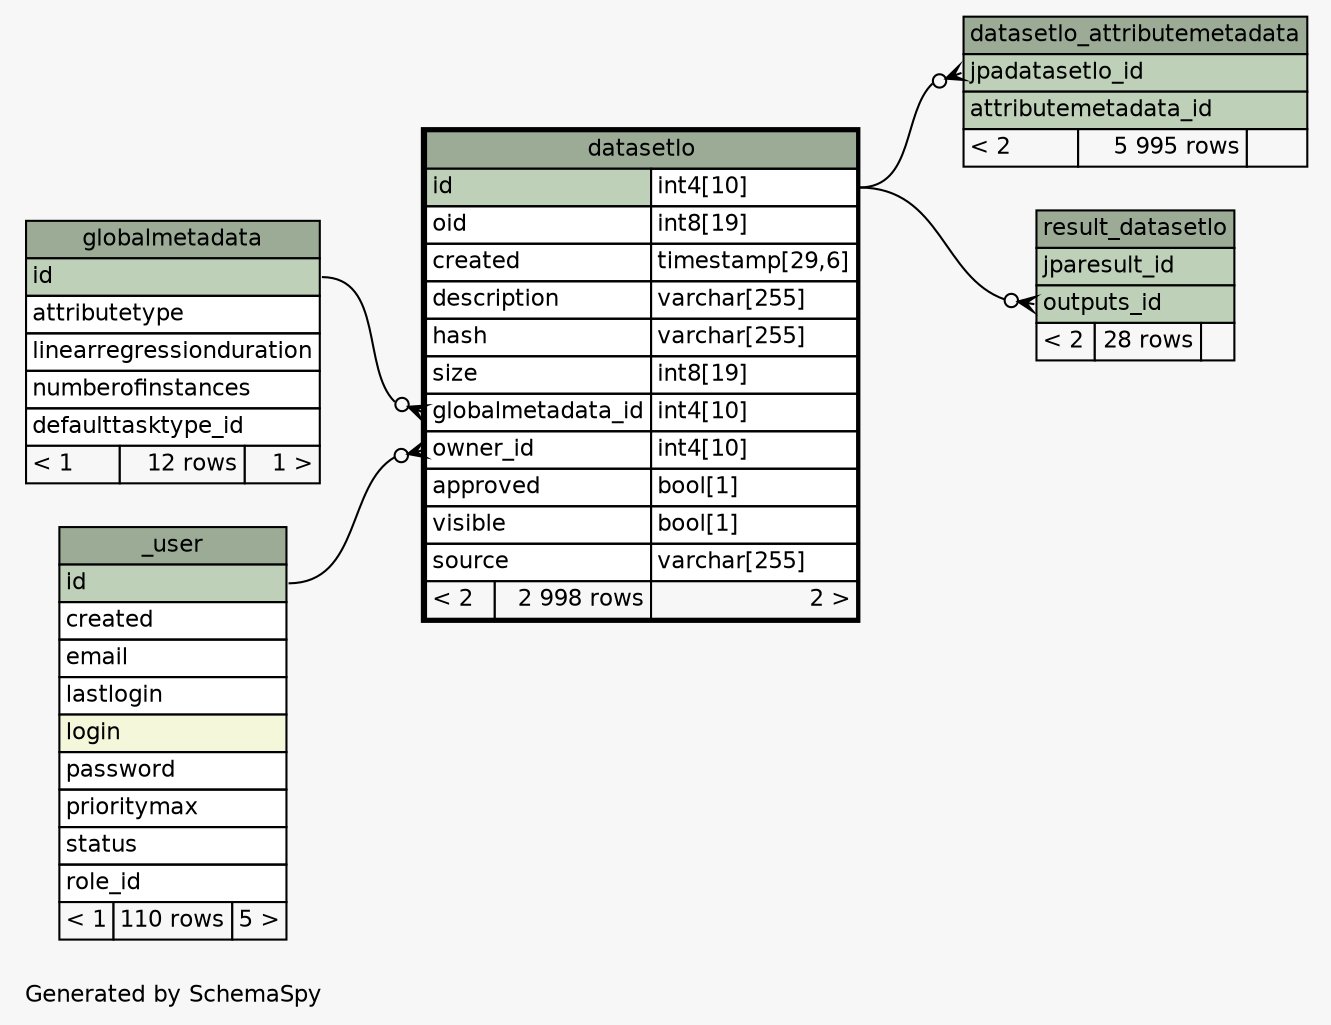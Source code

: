 // dot 2.38.0 on Mac OS X 10.9.4
// SchemaSpy rev 590
digraph "oneDegreeRelationshipsDiagram" {
  graph [
    rankdir="RL"
    bgcolor="#f7f7f7"
    label="\nGenerated by SchemaSpy"
    labeljust="l"
    nodesep="0.18"
    ranksep="0.46"
    fontname="Helvetica"
    fontsize="11"
  ];
  node [
    fontname="Helvetica"
    fontsize="11"
    shape="plaintext"
  ];
  edge [
    arrowsize="0.8"
  ];
  "datasetlo":"globalmetadata_id":w -> "globalmetadata":"id":e [arrowhead=none dir=back arrowtail=crowodot];
  "datasetlo":"owner_id":w -> "_user":"id":e [arrowhead=none dir=back arrowtail=crowodot];
  "datasetlo_attributemetadata":"jpadatasetlo_id":w -> "datasetlo":"id.type":e [arrowhead=none dir=back arrowtail=crowodot];
  "result_datasetlo":"outputs_id":w -> "datasetlo":"id.type":e [arrowhead=none dir=back arrowtail=crowodot];
  "_user" [
    label=<
    <TABLE BORDER="0" CELLBORDER="1" CELLSPACING="0" BGCOLOR="#ffffff">
      <TR><TD COLSPAN="3" BGCOLOR="#9bab96" ALIGN="CENTER">_user</TD></TR>
      <TR><TD PORT="id" COLSPAN="3" BGCOLOR="#bed1b8" ALIGN="LEFT">id</TD></TR>
      <TR><TD PORT="created" COLSPAN="3" ALIGN="LEFT">created</TD></TR>
      <TR><TD PORT="email" COLSPAN="3" ALIGN="LEFT">email</TD></TR>
      <TR><TD PORT="lastlogin" COLSPAN="3" ALIGN="LEFT">lastlogin</TD></TR>
      <TR><TD PORT="login" COLSPAN="3" BGCOLOR="#f4f7da" ALIGN="LEFT">login</TD></TR>
      <TR><TD PORT="password" COLSPAN="3" ALIGN="LEFT">password</TD></TR>
      <TR><TD PORT="prioritymax" COLSPAN="3" ALIGN="LEFT">prioritymax</TD></TR>
      <TR><TD PORT="status" COLSPAN="3" ALIGN="LEFT">status</TD></TR>
      <TR><TD PORT="role_id" COLSPAN="3" ALIGN="LEFT">role_id</TD></TR>
      <TR><TD ALIGN="LEFT" BGCOLOR="#f7f7f7">&lt; 1</TD><TD ALIGN="RIGHT" BGCOLOR="#f7f7f7">110 rows</TD><TD ALIGN="RIGHT" BGCOLOR="#f7f7f7">5 &gt;</TD></TR>
    </TABLE>>
    URL="_user.html"
    tooltip="_user"
  ];
  "datasetlo" [
    label=<
    <TABLE BORDER="2" CELLBORDER="1" CELLSPACING="0" BGCOLOR="#ffffff">
      <TR><TD COLSPAN="3" BGCOLOR="#9bab96" ALIGN="CENTER">datasetlo</TD></TR>
      <TR><TD PORT="id" COLSPAN="2" BGCOLOR="#bed1b8" ALIGN="LEFT">id</TD><TD PORT="id.type" ALIGN="LEFT">int4[10]</TD></TR>
      <TR><TD PORT="oid" COLSPAN="2" ALIGN="LEFT">oid</TD><TD PORT="oid.type" ALIGN="LEFT">int8[19]</TD></TR>
      <TR><TD PORT="created" COLSPAN="2" ALIGN="LEFT">created</TD><TD PORT="created.type" ALIGN="LEFT">timestamp[29,6]</TD></TR>
      <TR><TD PORT="description" COLSPAN="2" ALIGN="LEFT">description</TD><TD PORT="description.type" ALIGN="LEFT">varchar[255]</TD></TR>
      <TR><TD PORT="hash" COLSPAN="2" ALIGN="LEFT">hash</TD><TD PORT="hash.type" ALIGN="LEFT">varchar[255]</TD></TR>
      <TR><TD PORT="size" COLSPAN="2" ALIGN="LEFT">size</TD><TD PORT="size.type" ALIGN="LEFT">int8[19]</TD></TR>
      <TR><TD PORT="globalmetadata_id" COLSPAN="2" ALIGN="LEFT">globalmetadata_id</TD><TD PORT="globalmetadata_id.type" ALIGN="LEFT">int4[10]</TD></TR>
      <TR><TD PORT="owner_id" COLSPAN="2" ALIGN="LEFT">owner_id</TD><TD PORT="owner_id.type" ALIGN="LEFT">int4[10]</TD></TR>
      <TR><TD PORT="approved" COLSPAN="2" ALIGN="LEFT">approved</TD><TD PORT="approved.type" ALIGN="LEFT">bool[1]</TD></TR>
      <TR><TD PORT="visible" COLSPAN="2" ALIGN="LEFT">visible</TD><TD PORT="visible.type" ALIGN="LEFT">bool[1]</TD></TR>
      <TR><TD PORT="source" COLSPAN="2" ALIGN="LEFT">source</TD><TD PORT="source.type" ALIGN="LEFT">varchar[255]</TD></TR>
      <TR><TD ALIGN="LEFT" BGCOLOR="#f7f7f7">&lt; 2</TD><TD ALIGN="RIGHT" BGCOLOR="#f7f7f7">2 998 rows</TD><TD ALIGN="RIGHT" BGCOLOR="#f7f7f7">2 &gt;</TD></TR>
    </TABLE>>
    URL="datasetlo.html"
    tooltip="datasetlo"
  ];
  "datasetlo_attributemetadata" [
    label=<
    <TABLE BORDER="0" CELLBORDER="1" CELLSPACING="0" BGCOLOR="#ffffff">
      <TR><TD COLSPAN="3" BGCOLOR="#9bab96" ALIGN="CENTER">datasetlo_attributemetadata</TD></TR>
      <TR><TD PORT="jpadatasetlo_id" COLSPAN="3" BGCOLOR="#bed1b8" ALIGN="LEFT">jpadatasetlo_id</TD></TR>
      <TR><TD PORT="attributemetadata_id" COLSPAN="3" BGCOLOR="#bed1b8" ALIGN="LEFT">attributemetadata_id</TD></TR>
      <TR><TD ALIGN="LEFT" BGCOLOR="#f7f7f7">&lt; 2</TD><TD ALIGN="RIGHT" BGCOLOR="#f7f7f7">5 995 rows</TD><TD ALIGN="RIGHT" BGCOLOR="#f7f7f7">  </TD></TR>
    </TABLE>>
    URL="datasetlo_attributemetadata.html"
    tooltip="datasetlo_attributemetadata"
  ];
  "globalmetadata" [
    label=<
    <TABLE BORDER="0" CELLBORDER="1" CELLSPACING="0" BGCOLOR="#ffffff">
      <TR><TD COLSPAN="3" BGCOLOR="#9bab96" ALIGN="CENTER">globalmetadata</TD></TR>
      <TR><TD PORT="id" COLSPAN="3" BGCOLOR="#bed1b8" ALIGN="LEFT">id</TD></TR>
      <TR><TD PORT="attributetype" COLSPAN="3" ALIGN="LEFT">attributetype</TD></TR>
      <TR><TD PORT="linearregressionduration" COLSPAN="3" ALIGN="LEFT">linearregressionduration</TD></TR>
      <TR><TD PORT="numberofinstances" COLSPAN="3" ALIGN="LEFT">numberofinstances</TD></TR>
      <TR><TD PORT="defaulttasktype_id" COLSPAN="3" ALIGN="LEFT">defaulttasktype_id</TD></TR>
      <TR><TD ALIGN="LEFT" BGCOLOR="#f7f7f7">&lt; 1</TD><TD ALIGN="RIGHT" BGCOLOR="#f7f7f7">12 rows</TD><TD ALIGN="RIGHT" BGCOLOR="#f7f7f7">1 &gt;</TD></TR>
    </TABLE>>
    URL="globalmetadata.html"
    tooltip="globalmetadata"
  ];
  "result_datasetlo" [
    label=<
    <TABLE BORDER="0" CELLBORDER="1" CELLSPACING="0" BGCOLOR="#ffffff">
      <TR><TD COLSPAN="3" BGCOLOR="#9bab96" ALIGN="CENTER">result_datasetlo</TD></TR>
      <TR><TD PORT="jparesult_id" COLSPAN="3" BGCOLOR="#bed1b8" ALIGN="LEFT">jparesult_id</TD></TR>
      <TR><TD PORT="outputs_id" COLSPAN="3" BGCOLOR="#bed1b8" ALIGN="LEFT">outputs_id</TD></TR>
      <TR><TD ALIGN="LEFT" BGCOLOR="#f7f7f7">&lt; 2</TD><TD ALIGN="RIGHT" BGCOLOR="#f7f7f7">28 rows</TD><TD ALIGN="RIGHT" BGCOLOR="#f7f7f7">  </TD></TR>
    </TABLE>>
    URL="result_datasetlo.html"
    tooltip="result_datasetlo"
  ];
}
